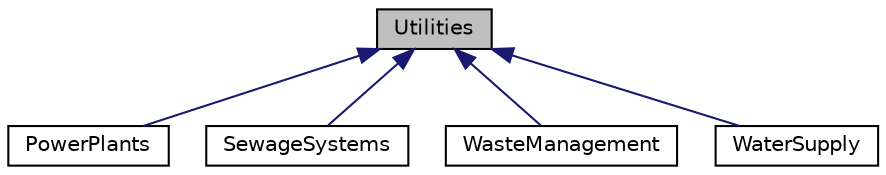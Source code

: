 digraph "Utilities"
{
 // LATEX_PDF_SIZE
  edge [fontname="Helvetica",fontsize="10",labelfontname="Helvetica",labelfontsize="10"];
  node [fontname="Helvetica",fontsize="10",shape=record];
  Node1 [label="Utilities",height=0.2,width=0.4,color="black", fillcolor="grey75", style="filled", fontcolor="black",tooltip="Abstract base class for utility services in a building."];
  Node1 -> Node2 [dir="back",color="midnightblue",fontsize="10",style="solid",fontname="Helvetica"];
  Node2 [label="PowerPlants",height=0.2,width=0.4,color="black", fillcolor="white", style="filled",URL="$classPowerPlants.html",tooltip="Represents a utility for generating and supplying electricity to buildings."];
  Node1 -> Node3 [dir="back",color="midnightblue",fontsize="10",style="solid",fontname="Helvetica"];
  Node3 [label="SewageSystems",height=0.2,width=0.4,color="black", fillcolor="white", style="filled",URL="$classSewageSystems.html",tooltip="Class representing sewage systems within a city building."];
  Node1 -> Node4 [dir="back",color="midnightblue",fontsize="10",style="solid",fontname="Helvetica"];
  Node4 [label="WasteManagement",height=0.2,width=0.4,color="black", fillcolor="white", style="filled",URL="$classWasteManagement.html",tooltip="Manages waste collection and recycling processes in a building."];
  Node1 -> Node5 [dir="back",color="midnightblue",fontsize="10",style="solid",fontname="Helvetica"];
  Node5 [label="WaterSupply",height=0.2,width=0.4,color="black", fillcolor="white", style="filled",URL="$classWaterSupply.html",tooltip="Represents a water supply utility for buildings."];
}
